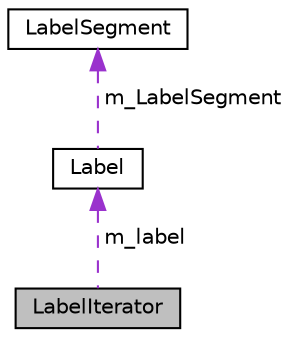 digraph "LabelIterator"
{
 // INTERACTIVE_SVG=YES
  edge [fontname="Helvetica",fontsize="10",labelfontname="Helvetica",labelfontsize="10"];
  node [fontname="Helvetica",fontsize="10",shape=record];
  Node1 [label="LabelIterator",height=0.2,width=0.4,color="black", fillcolor="grey75", style="filled" fontcolor="black"];
  Node2 -> Node1 [dir="back",color="darkorchid3",fontsize="10",style="dashed",label=" m_label" ,fontname="Helvetica"];
  Node2 [label="Label",height=0.2,width=0.4,color="black", fillcolor="white", style="filled",URL="$classLabel.html"];
  Node3 -> Node2 [dir="back",color="darkorchid3",fontsize="10",style="dashed",label=" m_LabelSegment" ,fontname="Helvetica"];
  Node3 [label="LabelSegment",height=0.2,width=0.4,color="black", fillcolor="white", style="filled",URL="$structLabelSegment.html"];
}
